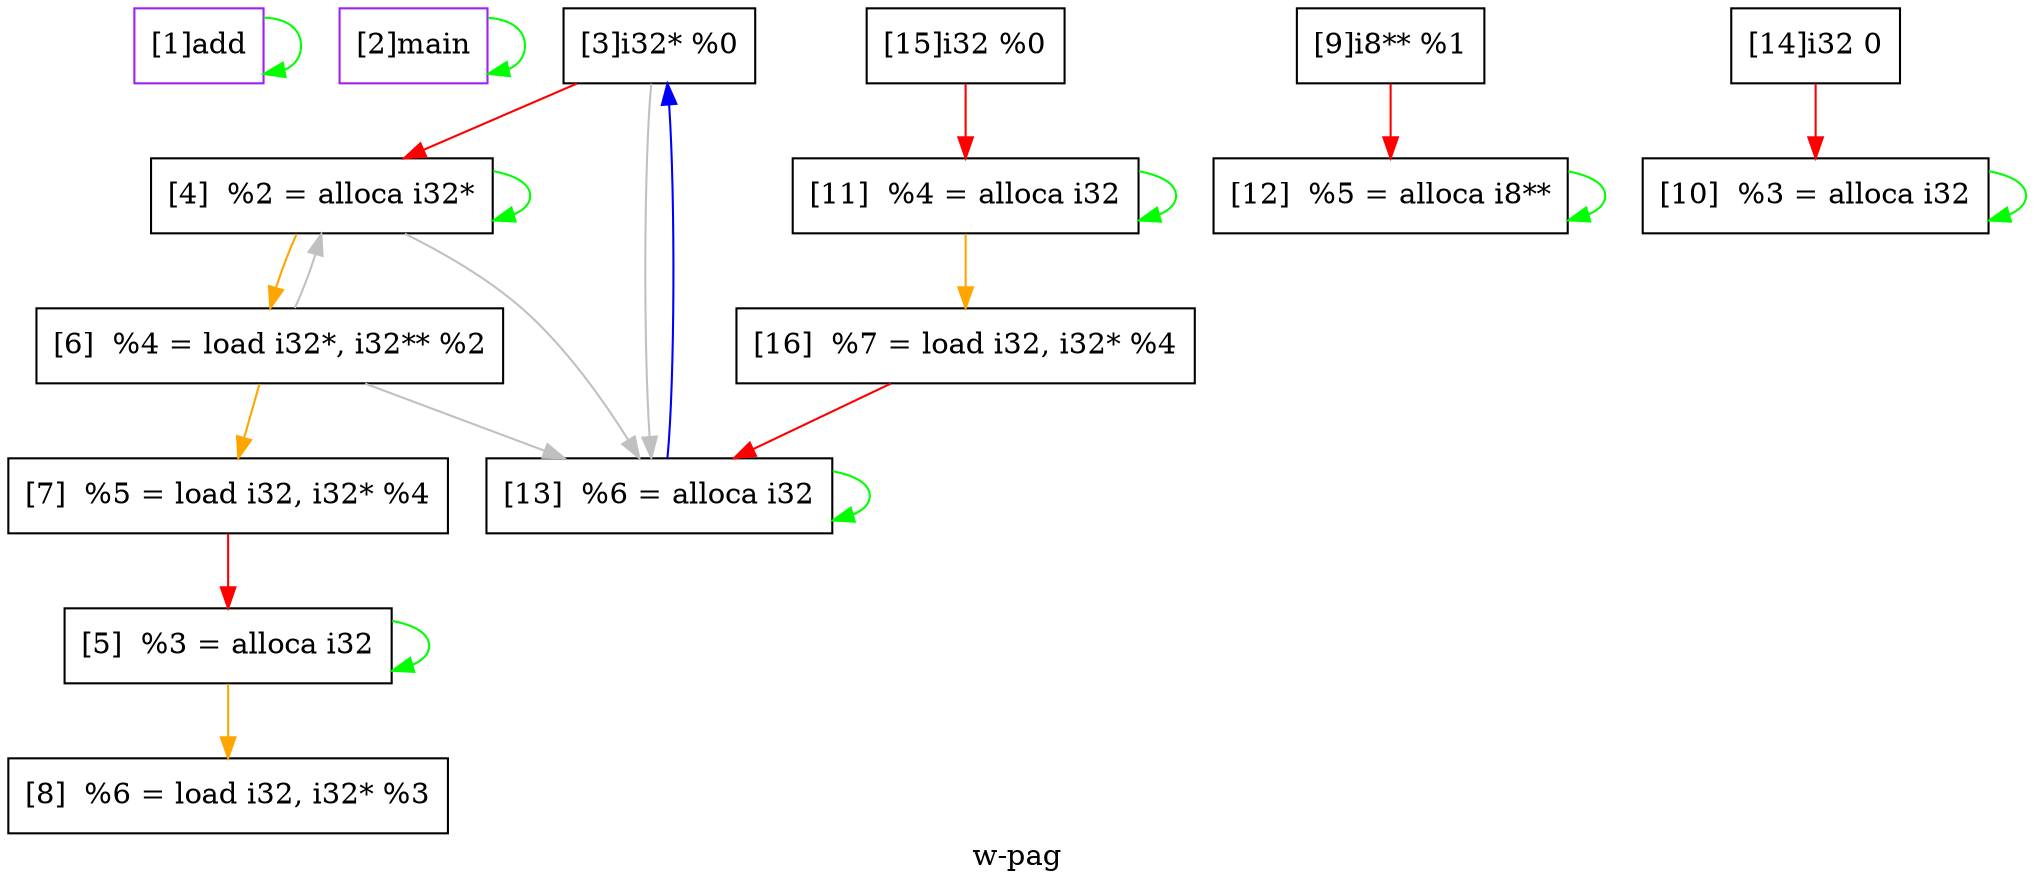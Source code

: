 digraph "w-pag"{
	label="w-pag";


	// Define the nodes
	N1 [shape=rectangle, color=purple,label="[1]add"];
	N2 [shape=rectangle, color=purple,label="[2]main"];
	N3 [shape=rectangle, color=black,label="[3]i32* %0"];
	N4 [shape=rectangle, color=black,label="[4]  %2 = alloca i32*"];
	N5 [shape=rectangle, color=black,label="[5]  %3 = alloca i32"];
	N6 [shape=rectangle, color=black,label="[6]  %4 = load i32*, i32** %2"];
	N7 [shape=rectangle, color=black,label="[7]  %5 = load i32, i32* %4"];
	N8 [shape=rectangle, color=black,label="[8]  %6 = load i32, i32* %3"];
	N9 [shape=rectangle, color=black,label="[9]i8** %1"];
	N10 [shape=rectangle, color=black,label="[10]  %3 = alloca i32"];
	N11 [shape=rectangle, color=black,label="[11]  %4 = alloca i32"];
	N12 [shape=rectangle, color=black,label="[12]  %5 = alloca i8**"];
	N13 [shape=rectangle, color=black,label="[13]  %6 = alloca i32"];
	N14 [shape=rectangle, color=black,label="[14]i32 0"];
	N15 [shape=rectangle, color=black,label="[15]i32 %0"];
	N16 [shape=rectangle, color=black,label="[16]  %7 = load i32, i32* %4"];


	// Define the edges
	N1 -> N1[color=green,label=""];
	N2 -> N2[color=green,label=""];
	N3 -> N4[color=red,label=""];
	N3 -> N13[color=grey,label=""];
	N4 -> N4[color=green,label=""];
	N4 -> N6[color=orange,label=""];
	N4 -> N13[color=grey,label=""];
	N5 -> N5[color=green,label=""];
	N5 -> N8[color=orange,label=""];
	N6 -> N4[color=grey,label=""];
	N6 -> N7[color=orange,label=""];
	N6 -> N13[color=grey,label=""];
	N7 -> N5[color=red,label=""];
	N9 -> N12[color=red,label=""];
	N10 -> N10[color=green,label=""];
	N11 -> N11[color=green,label=""];
	N11 -> N16[color=orange,label=""];
	N12 -> N12[color=green,label=""];
	N13 -> N3[color=blue,label=""];
	N13 -> N13[color=green,label=""];
	N14 -> N10[color=red,label=""];
	N15 -> N11[color=red,label=""];
	N16 -> N13[color=red,label=""];
}
